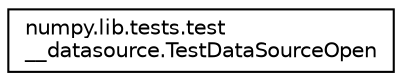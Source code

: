 digraph "Graphical Class Hierarchy"
{
 // LATEX_PDF_SIZE
  edge [fontname="Helvetica",fontsize="10",labelfontname="Helvetica",labelfontsize="10"];
  node [fontname="Helvetica",fontsize="10",shape=record];
  rankdir="LR";
  Node0 [label="numpy.lib.tests.test\l__datasource.TestDataSourceOpen",height=0.2,width=0.4,color="black", fillcolor="white", style="filled",URL="$classnumpy_1_1lib_1_1tests_1_1test____datasource_1_1TestDataSourceOpen.html",tooltip=" "];
}
